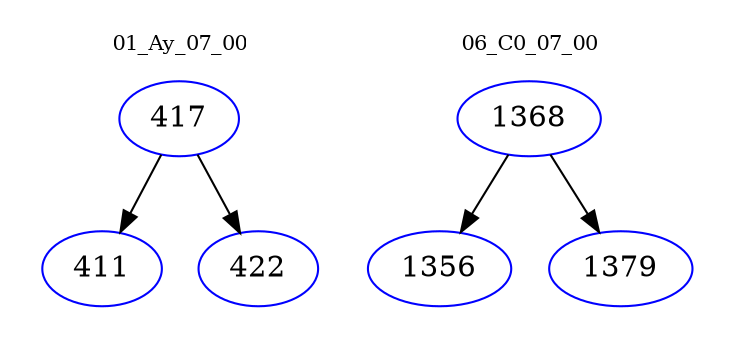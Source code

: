 digraph{
subgraph cluster_0 {
color = white
label = "01_Ay_07_00";
fontsize=10;
T0_417 [label="417", color="blue"]
T0_417 -> T0_411 [color="black"]
T0_411 [label="411", color="blue"]
T0_417 -> T0_422 [color="black"]
T0_422 [label="422", color="blue"]
}
subgraph cluster_1 {
color = white
label = "06_C0_07_00";
fontsize=10;
T1_1368 [label="1368", color="blue"]
T1_1368 -> T1_1356 [color="black"]
T1_1356 [label="1356", color="blue"]
T1_1368 -> T1_1379 [color="black"]
T1_1379 [label="1379", color="blue"]
}
}
